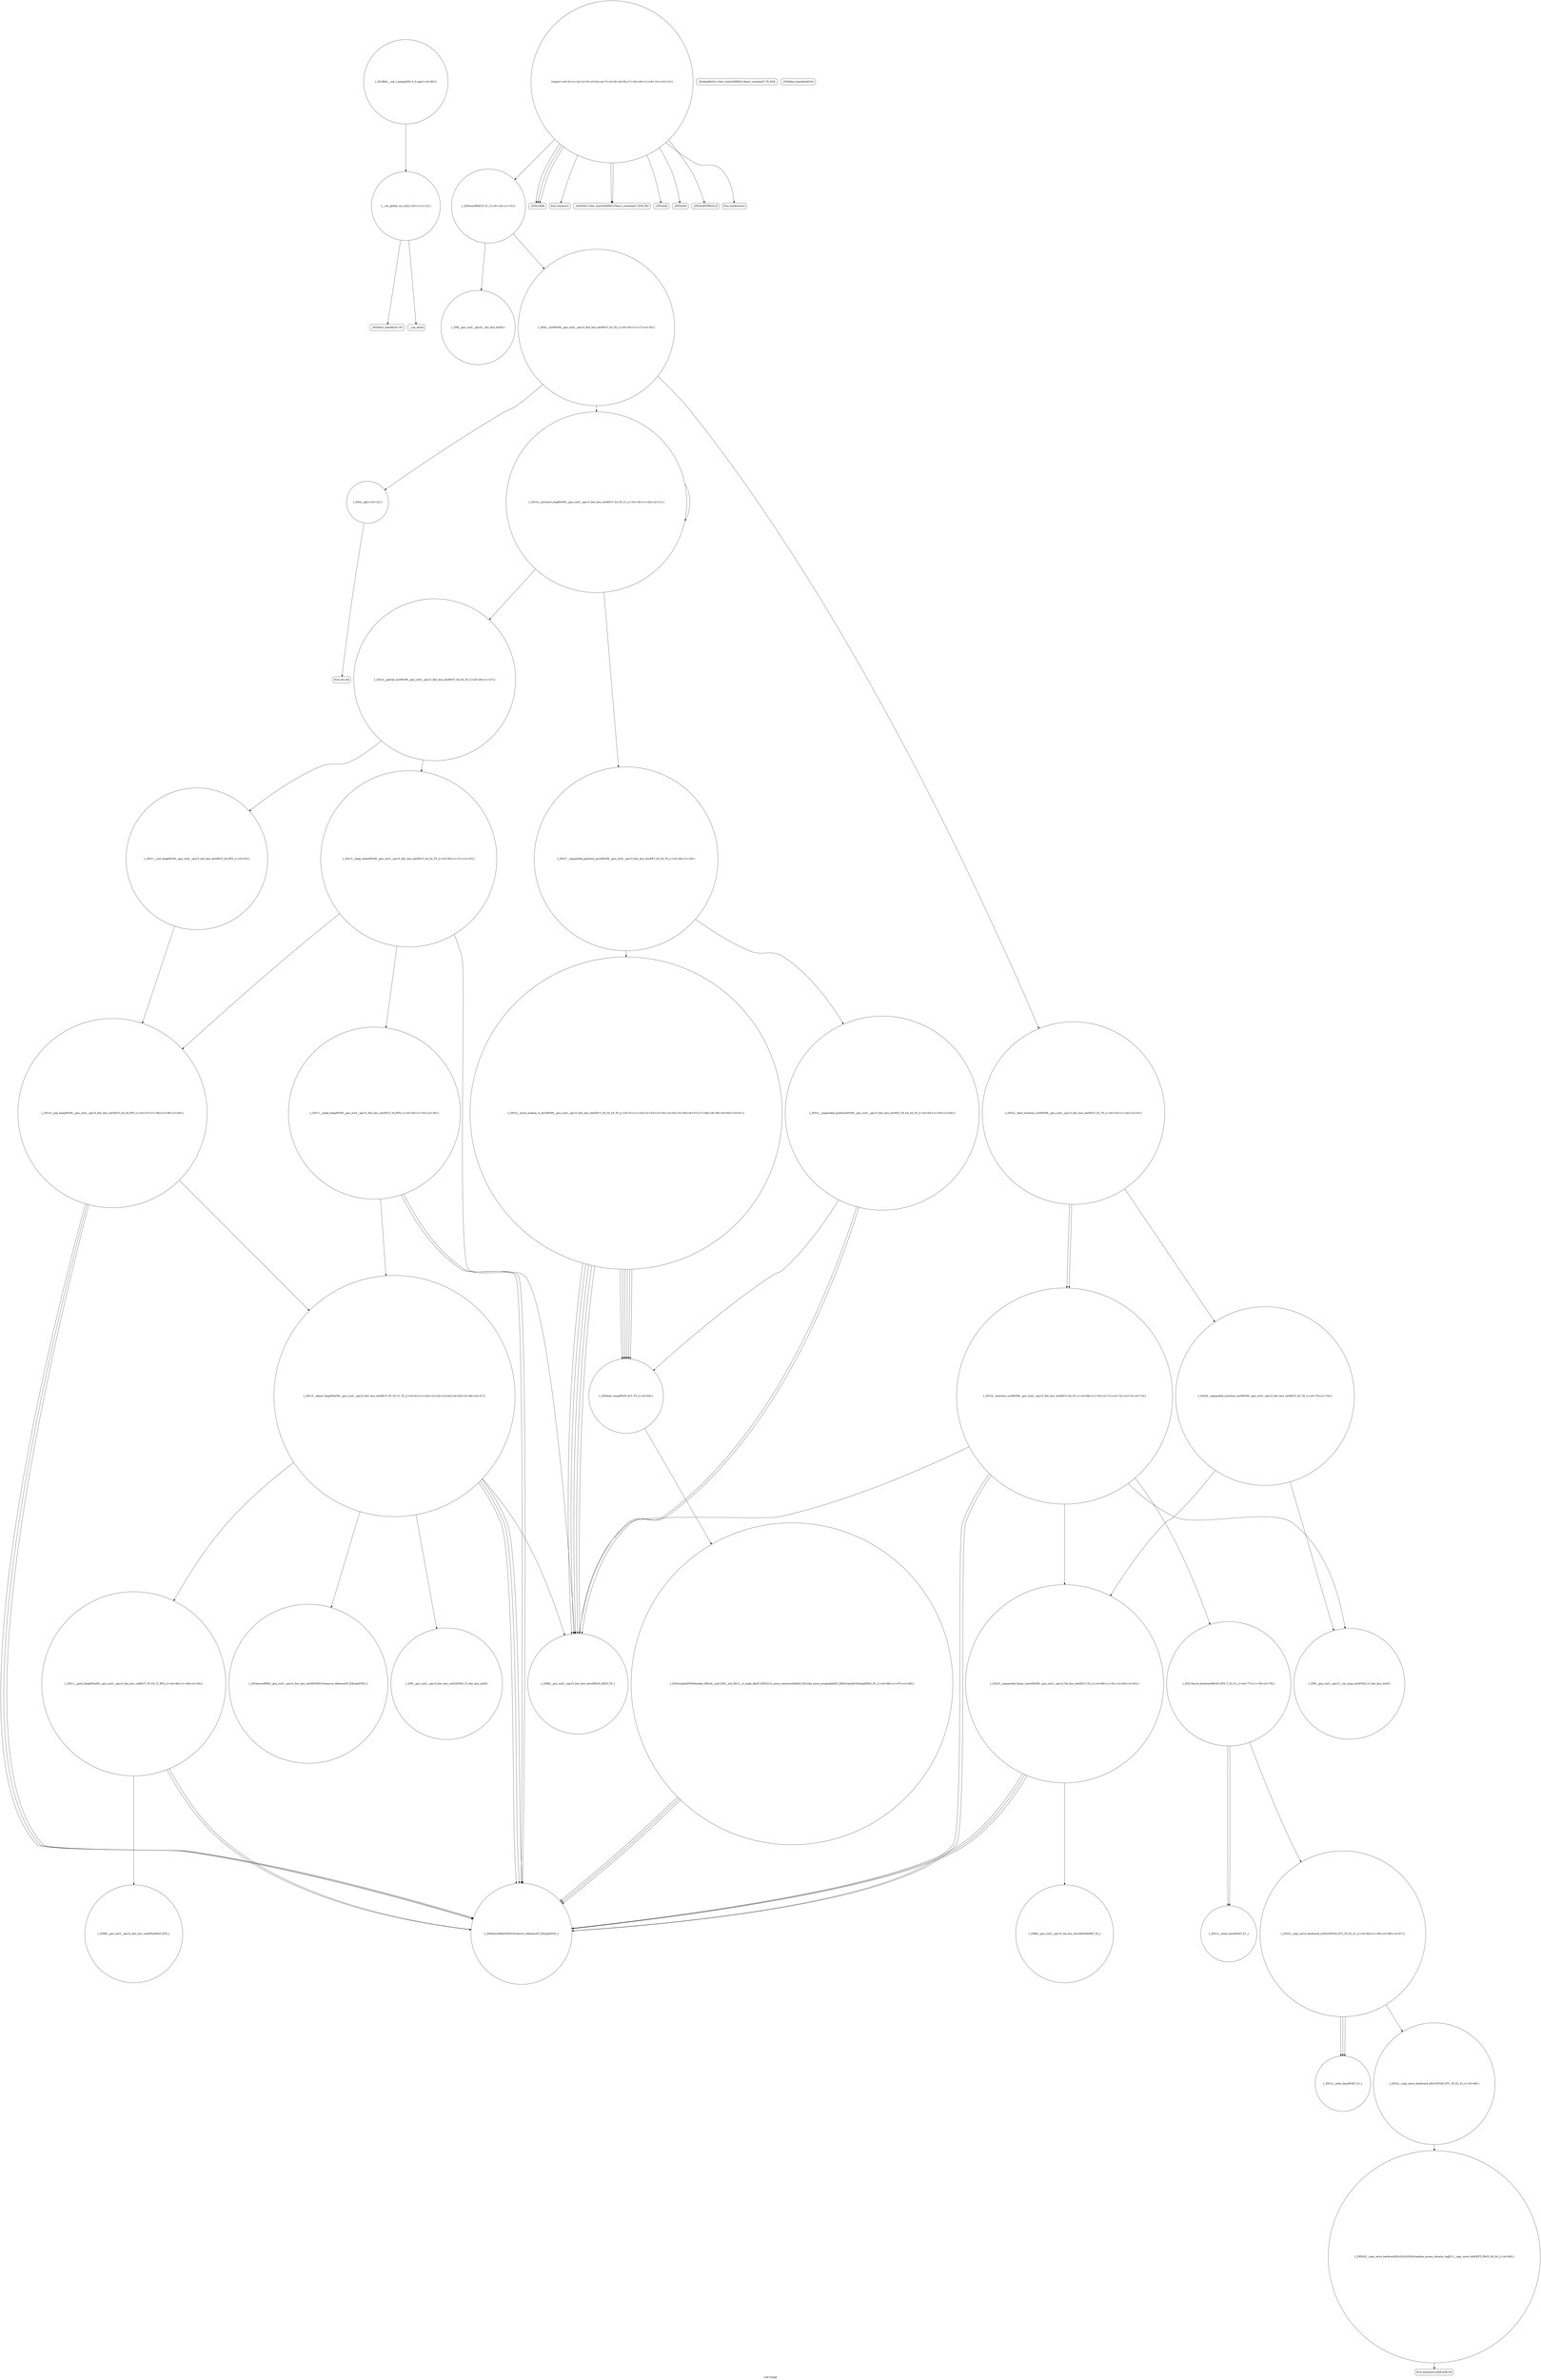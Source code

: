 digraph "Call Graph" {
	label="Call Graph";

	Node0x55adb8affab0 [shape=record,shape=circle,label="{__cxx_global_var_init|{<s0>1|<s1>2}}"];
	Node0x55adb8affab0:s0 -> Node0x55adb8affb30[color=black];
	Node0x55adb8affab0:s1 -> Node0x55adb8affc30[color=black];
	Node0x55adb8b01130 [shape=record,shape=circle,label="{_ZSt12__niter_baseIPxET_S1_}"];
	Node0x55adb8affe30 [shape=record,shape=circle,label="{_ZSt4sortIPxEvT_S1_|{<s0>14|<s1>15}}"];
	Node0x55adb8affe30:s0 -> Node0x55adb8b00230[color=black];
	Node0x55adb8affe30:s1 -> Node0x55adb8b001b0[color=black];
	Node0x55adb8b001b0 [shape=record,shape=circle,label="{_ZSt6__sortIPxN9__gnu_cxx5__ops15_Iter_less_iterEEvT_S4_T0_|{<s0>16|<s1>17|<s2>18}}"];
	Node0x55adb8b001b0:s0 -> Node0x55adb8b00330[color=black];
	Node0x55adb8b001b0:s1 -> Node0x55adb8b002b0[color=black];
	Node0x55adb8b001b0:s2 -> Node0x55adb8b003b0[color=black];
	Node0x55adb8b00530 [shape=record,shape=circle,label="{_ZSt13__heap_selectIPxN9__gnu_cxx5__ops15_Iter_less_iterEEvT_S4_S4_T0_|{<s0>30|<s1>31|<s2>32}}"];
	Node0x55adb8b00530:s0 -> Node0x55adb8b00630[color=black];
	Node0x55adb8b00530:s1 -> Node0x55adb8b006b0[color=black];
	Node0x55adb8b00530:s2 -> Node0x55adb8b00730[color=black];
	Node0x55adb8b008b0 [shape=record,shape=circle,label="{_ZSt4moveIRN9__gnu_cxx5__ops15_Iter_less_iterEEONSt16remove_referenceIT_E4typeEOS5_}"];
	Node0x55adb8b00c30 [shape=record,shape=circle,label="{_ZSt4swapIxENSt9enable_ifIXsr6__and_ISt6__not_ISt15__is_tuple_likeIT_EESt21is_move_constructibleIS3_ESt18is_move_assignableIS3_EEE5valueEvE4typeERS3_SC_|{<s0>66|<s1>67|<s2>68}}"];
	Node0x55adb8b00c30:s0 -> Node0x55adb8b007b0[color=black];
	Node0x55adb8b00c30:s1 -> Node0x55adb8b007b0[color=black];
	Node0x55adb8b00c30:s2 -> Node0x55adb8b007b0[color=black];
	Node0x55adb8b00fb0 [shape=record,shape=circle,label="{_ZSt23__copy_move_backward_a2ILb1EPxS0_ET1_T0_S2_S1_|{<s0>84|<s1>85|<s2>86|<s3>87}}"];
	Node0x55adb8b00fb0:s0 -> Node0x55adb8b01130[color=black];
	Node0x55adb8b00fb0:s1 -> Node0x55adb8b01130[color=black];
	Node0x55adb8b00fb0:s2 -> Node0x55adb8b01130[color=black];
	Node0x55adb8b00fb0:s3 -> Node0x55adb8b010b0[color=black];
	Node0x55adb8affcb0 [shape=record,shape=circle,label="{main|{<s0>3|<s1>4|<s2>5|<s3>6|<s4>7|<s5>8|<s6>9|<s7>10|<s8>11|<s9>12|<s10>13}}"];
	Node0x55adb8affcb0:s0 -> Node0x55adb8affd30[color=black];
	Node0x55adb8affcb0:s1 -> Node0x55adb8affd30[color=black];
	Node0x55adb8affcb0:s2 -> Node0x55adb8affdb0[color=black];
	Node0x55adb8affcb0:s3 -> Node0x55adb8affd30[color=black];
	Node0x55adb8affcb0:s4 -> Node0x55adb8affe30[color=black];
	Node0x55adb8affcb0:s5 -> Node0x55adb8affeb0[color=black];
	Node0x55adb8affcb0:s6 -> Node0x55adb8afff30[color=black];
	Node0x55adb8affcb0:s7 -> Node0x55adb8affeb0[color=black];
	Node0x55adb8affcb0:s8 -> Node0x55adb8afffb0[color=black];
	Node0x55adb8affcb0:s9 -> Node0x55adb8b00030[color=black];
	Node0x55adb8affcb0:s10 -> Node0x55adb8b00130[color=black];
	Node0x55adb8b02350 [shape=record,shape=circle,label="{_GLOBAL__sub_I_gunjan050_0_0.cpp|{<s0>90}}"];
	Node0x55adb8b02350:s0 -> Node0x55adb8affab0[color=black];
	Node0x55adb8b00030 [shape=record,shape=Mrecord,label="{_ZNSolsEPFRSoS_E}"];
	Node0x55adb8b003b0 [shape=record,shape=circle,label="{_ZSt22__final_insertion_sortIPxN9__gnu_cxx5__ops15_Iter_less_iterEEvT_S4_T0_|{<s0>23|<s1>24|<s2>25}}"];
	Node0x55adb8b003b0:s0 -> Node0x55adb8b00d30[color=black];
	Node0x55adb8b003b0:s1 -> Node0x55adb8b00db0[color=black];
	Node0x55adb8b003b0:s2 -> Node0x55adb8b00d30[color=black];
	Node0x55adb8b00730 [shape=record,shape=circle,label="{_ZSt10__pop_heapIPxN9__gnu_cxx5__ops15_Iter_less_iterEEvT_S4_S4_RT0_|{<s0>37|<s1>38|<s2>39|<s3>40}}"];
	Node0x55adb8b00730:s0 -> Node0x55adb8b007b0[color=black];
	Node0x55adb8b00730:s1 -> Node0x55adb8b007b0[color=black];
	Node0x55adb8b00730:s2 -> Node0x55adb8b007b0[color=black];
	Node0x55adb8b00730:s3 -> Node0x55adb8b00830[color=black];
	Node0x55adb8b00ab0 [shape=record,shape=circle,label="{_ZSt22__move_median_to_firstIPxN9__gnu_cxx5__ops15_Iter_less_iterEEvT_S4_S4_S4_T0_|{<s0>51|<s1>52|<s2>53|<s3>54|<s4>55|<s5>56|<s6>57|<s7>58|<s8>59|<s9>60|<s10>61}}"];
	Node0x55adb8b00ab0:s0 -> Node0x55adb8b006b0[color=black];
	Node0x55adb8b00ab0:s1 -> Node0x55adb8b006b0[color=black];
	Node0x55adb8b00ab0:s2 -> Node0x55adb8b00bb0[color=black];
	Node0x55adb8b00ab0:s3 -> Node0x55adb8b006b0[color=black];
	Node0x55adb8b00ab0:s4 -> Node0x55adb8b00bb0[color=black];
	Node0x55adb8b00ab0:s5 -> Node0x55adb8b00bb0[color=black];
	Node0x55adb8b00ab0:s6 -> Node0x55adb8b006b0[color=black];
	Node0x55adb8b00ab0:s7 -> Node0x55adb8b00bb0[color=black];
	Node0x55adb8b00ab0:s8 -> Node0x55adb8b006b0[color=black];
	Node0x55adb8b00ab0:s9 -> Node0x55adb8b00bb0[color=black];
	Node0x55adb8b00ab0:s10 -> Node0x55adb8b00bb0[color=black];
	Node0x55adb8b00e30 [shape=record,shape=circle,label="{_ZSt13move_backwardIPxS0_ET0_T_S2_S1_|{<s0>77|<s1>78|<s2>79}}"];
	Node0x55adb8b00e30:s0 -> Node0x55adb8b01030[color=black];
	Node0x55adb8b00e30:s1 -> Node0x55adb8b01030[color=black];
	Node0x55adb8b00e30:s2 -> Node0x55adb8b00fb0[color=black];
	Node0x55adb8affb30 [shape=record,shape=Mrecord,label="{_ZNSt8ios_base4InitC1Ev}"];
	Node0x55adb8b011b0 [shape=record,shape=circle,label="{_ZNSt20__copy_move_backwardILb1ELb1ESt26random_access_iterator_tagE13__copy_move_bIxEEPT_PKS3_S6_S4_|{<s0>89}}"];
	Node0x55adb8b011b0:s0 -> Node0x55adb8b01230[color=black];
	Node0x55adb8affeb0 [shape=record,shape=Mrecord,label="{_ZStlsISt11char_traitsIcEERSt13basic_ostreamIcT_ES5_PKc}"];
	Node0x55adb8b00230 [shape=record,shape=circle,label="{_ZN9__gnu_cxx5__ops16__iter_less_iterEv}"];
	Node0x55adb8b005b0 [shape=record,shape=circle,label="{_ZSt11__sort_heapIPxN9__gnu_cxx5__ops15_Iter_less_iterEEvT_S4_RT0_|{<s0>33}}"];
	Node0x55adb8b005b0:s0 -> Node0x55adb8b00730[color=black];
	Node0x55adb8b00930 [shape=record,shape=circle,label="{_ZN9__gnu_cxx5__ops14_Iter_less_valC2ENS0_15_Iter_less_iterE}"];
	Node0x55adb8b00cb0 [shape=record,shape=Mrecord,label="{llvm.ctlz.i64}"];
	Node0x55adb8b01030 [shape=record,shape=circle,label="{_ZSt12__miter_baseIPxET_S1_}"];
	Node0x55adb8affd30 [shape=record,shape=Mrecord,label="{_ZNSirsERx}"];
	Node0x55adb8b000b0 [shape=record,shape=Mrecord,label="{_ZSt4endlIcSt11char_traitsIcEERSt13basic_ostreamIT_T0_ES6_}"];
	Node0x55adb8b00430 [shape=record,shape=circle,label="{_ZSt14__partial_sortIPxN9__gnu_cxx5__ops15_Iter_less_iterEEvT_S4_S4_T0_|{<s0>26|<s1>27}}"];
	Node0x55adb8b00430:s0 -> Node0x55adb8b00530[color=black];
	Node0x55adb8b00430:s1 -> Node0x55adb8b005b0[color=black];
	Node0x55adb8b007b0 [shape=record,shape=circle,label="{_ZSt4moveIRxEONSt16remove_referenceIT_E4typeEOS2_}"];
	Node0x55adb8b00b30 [shape=record,shape=circle,label="{_ZSt21__unguarded_partitionIPxN9__gnu_cxx5__ops15_Iter_less_iterEET_S4_S4_S4_T0_|{<s0>62|<s1>63|<s2>64}}"];
	Node0x55adb8b00b30:s0 -> Node0x55adb8b006b0[color=black];
	Node0x55adb8b00b30:s1 -> Node0x55adb8b006b0[color=black];
	Node0x55adb8b00b30:s2 -> Node0x55adb8b00bb0[color=black];
	Node0x55adb8b00eb0 [shape=record,shape=circle,label="{_ZSt25__unguarded_linear_insertIPxN9__gnu_cxx5__ops14_Val_less_iterEEvT_T0_|{<s0>80|<s1>81|<s2>82|<s3>83}}"];
	Node0x55adb8b00eb0:s0 -> Node0x55adb8b007b0[color=black];
	Node0x55adb8b00eb0:s1 -> Node0x55adb8b022d0[color=black];
	Node0x55adb8b00eb0:s2 -> Node0x55adb8b007b0[color=black];
	Node0x55adb8b00eb0:s3 -> Node0x55adb8b007b0[color=black];
	Node0x55adb8affbb0 [shape=record,shape=Mrecord,label="{_ZNSt8ios_base4InitD1Ev}"];
	Node0x55adb8b01230 [shape=record,shape=Mrecord,label="{llvm.memmove.p0i8.p0i8.i64}"];
	Node0x55adb8afff30 [shape=record,shape=Mrecord,label="{_ZNSolsEi}"];
	Node0x55adb8b002b0 [shape=record,shape=circle,label="{_ZSt16__introsort_loopIPxlN9__gnu_cxx5__ops15_Iter_less_iterEEvT_S4_T0_T1_|{<s0>19|<s1>20|<s2>21}}"];
	Node0x55adb8b002b0:s0 -> Node0x55adb8b00430[color=black];
	Node0x55adb8b002b0:s1 -> Node0x55adb8b004b0[color=black];
	Node0x55adb8b002b0:s2 -> Node0x55adb8b002b0[color=black];
	Node0x55adb8b00630 [shape=record,shape=circle,label="{_ZSt11__make_heapIPxN9__gnu_cxx5__ops15_Iter_less_iterEEvT_S4_RT0_|{<s0>34|<s1>35|<s2>36}}"];
	Node0x55adb8b00630:s0 -> Node0x55adb8b007b0[color=black];
	Node0x55adb8b00630:s1 -> Node0x55adb8b007b0[color=black];
	Node0x55adb8b00630:s2 -> Node0x55adb8b00830[color=black];
	Node0x55adb8b009b0 [shape=record,shape=circle,label="{_ZSt11__push_heapIPxlxN9__gnu_cxx5__ops14_Iter_less_valEEvT_T0_S5_T1_RT2_|{<s0>48|<s1>49|<s2>50}}"];
	Node0x55adb8b009b0:s0 -> Node0x55adb8b00a30[color=black];
	Node0x55adb8b009b0:s1 -> Node0x55adb8b007b0[color=black];
	Node0x55adb8b009b0:s2 -> Node0x55adb8b007b0[color=black];
	Node0x55adb8b00d30 [shape=record,shape=circle,label="{_ZSt16__insertion_sortIPxN9__gnu_cxx5__ops15_Iter_less_iterEEvT_S4_T0_|{<s0>69|<s1>70|<s2>71|<s3>72|<s4>73|<s5>74}}"];
	Node0x55adb8b00d30:s0 -> Node0x55adb8b006b0[color=black];
	Node0x55adb8b00d30:s1 -> Node0x55adb8b007b0[color=black];
	Node0x55adb8b00d30:s2 -> Node0x55adb8b00e30[color=black];
	Node0x55adb8b00d30:s3 -> Node0x55adb8b007b0[color=black];
	Node0x55adb8b00d30:s4 -> Node0x55adb8b00f30[color=black];
	Node0x55adb8b00d30:s5 -> Node0x55adb8b00eb0[color=black];
	Node0x55adb8b010b0 [shape=record,shape=circle,label="{_ZSt22__copy_move_backward_aILb1EPxS0_ET1_T0_S2_S1_|{<s0>88}}"];
	Node0x55adb8b010b0:s0 -> Node0x55adb8b011b0[color=black];
	Node0x55adb8affdb0 [shape=record,shape=Mrecord,label="{llvm.stacksave}"];
	Node0x55adb8b00130 [shape=record,shape=Mrecord,label="{llvm.stackrestore}"];
	Node0x55adb8b004b0 [shape=record,shape=circle,label="{_ZSt27__unguarded_partition_pivotIPxN9__gnu_cxx5__ops15_Iter_less_iterEET_S4_S4_T0_|{<s0>28|<s1>29}}"];
	Node0x55adb8b004b0:s0 -> Node0x55adb8b00ab0[color=black];
	Node0x55adb8b004b0:s1 -> Node0x55adb8b00b30[color=black];
	Node0x55adb8b00830 [shape=record,shape=circle,label="{_ZSt13__adjust_heapIPxlxN9__gnu_cxx5__ops15_Iter_less_iterEEvT_T0_S5_T1_T2_|{<s0>41|<s1>42|<s2>43|<s3>44|<s4>45|<s5>46|<s6>47}}"];
	Node0x55adb8b00830:s0 -> Node0x55adb8b006b0[color=black];
	Node0x55adb8b00830:s1 -> Node0x55adb8b007b0[color=black];
	Node0x55adb8b00830:s2 -> Node0x55adb8b007b0[color=black];
	Node0x55adb8b00830:s3 -> Node0x55adb8b008b0[color=black];
	Node0x55adb8b00830:s4 -> Node0x55adb8b00930[color=black];
	Node0x55adb8b00830:s5 -> Node0x55adb8b007b0[color=black];
	Node0x55adb8b00830:s6 -> Node0x55adb8b009b0[color=black];
	Node0x55adb8b00bb0 [shape=record,shape=circle,label="{_ZSt9iter_swapIPxS0_EvT_T0_|{<s0>65}}"];
	Node0x55adb8b00bb0:s0 -> Node0x55adb8b00c30[color=black];
	Node0x55adb8b00f30 [shape=record,shape=circle,label="{_ZN9__gnu_cxx5__ops15__val_comp_iterENS0_15_Iter_less_iterE}"];
	Node0x55adb8affc30 [shape=record,shape=Mrecord,label="{__cxa_atexit}"];
	Node0x55adb8b022d0 [shape=record,shape=circle,label="{_ZNK9__gnu_cxx5__ops14_Val_less_iterclIxPxEEbRT_T0_}"];
	Node0x55adb8afffb0 [shape=record,shape=Mrecord,label="{_ZNSolsEx}"];
	Node0x55adb8b00330 [shape=record,shape=circle,label="{_ZSt4__lgl|{<s0>22}}"];
	Node0x55adb8b00330:s0 -> Node0x55adb8b00cb0[color=black];
	Node0x55adb8b006b0 [shape=record,shape=circle,label="{_ZNK9__gnu_cxx5__ops15_Iter_less_iterclIPxS3_EEbT_T0_}"];
	Node0x55adb8b00a30 [shape=record,shape=circle,label="{_ZNK9__gnu_cxx5__ops14_Iter_less_valclIPxxEEbT_RT0_}"];
	Node0x55adb8b00db0 [shape=record,shape=circle,label="{_ZSt26__unguarded_insertion_sortIPxN9__gnu_cxx5__ops15_Iter_less_iterEEvT_S4_T0_|{<s0>75|<s1>76}}"];
	Node0x55adb8b00db0:s0 -> Node0x55adb8b00f30[color=black];
	Node0x55adb8b00db0:s1 -> Node0x55adb8b00eb0[color=black];
}
